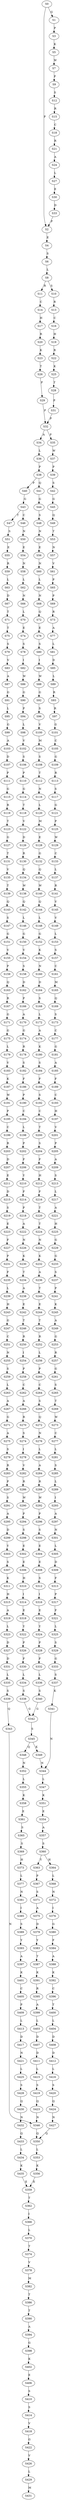 strict digraph  {
	S0 -> S1 [ label = G ];
	S0 -> S2 [ label = P ];
	S1 -> S3 [ label = P ];
	S2 -> S4 [ label = E ];
	S3 -> S5 [ label = K ];
	S4 -> S6 [ label = S ];
	S5 -> S7 [ label = W ];
	S6 -> S8 [ label = L ];
	S7 -> S9 [ label = P ];
	S8 -> S10 [ label = S ];
	S8 -> S11 [ label = R ];
	S9 -> S12 [ label = S ];
	S10 -> S13 [ label = R ];
	S11 -> S14 [ label = C ];
	S12 -> S15 [ label = R ];
	S13 -> S16 [ label = C ];
	S14 -> S17 [ label = H ];
	S15 -> S18 [ label = C ];
	S16 -> S19 [ label = H ];
	S17 -> S20 [ label = R ];
	S18 -> S21 [ label = R ];
	S19 -> S22 [ label = R ];
	S20 -> S23 [ label = K ];
	S21 -> S24 [ label = A ];
	S22 -> S25 [ label = K ];
	S23 -> S26 [ label = T ];
	S24 -> S27 [ label = L ];
	S25 -> S28 [ label = T ];
	S26 -> S29 [ label = P ];
	S27 -> S30 [ label = E ];
	S28 -> S31 [ label = P ];
	S29 -> S32 [ label = P ];
	S30 -> S33 [ label = D ];
	S31 -> S32 [ label = P ];
	S32 -> S34 [ label = A ];
	S32 -> S35 [ label = P ];
	S33 -> S2 [ label = P ];
	S34 -> S36 [ label = L ];
	S35 -> S37 [ label = W ];
	S36 -> S38 [ label = P ];
	S37 -> S39 [ label = P ];
	S38 -> S40 [ label = P ];
	S38 -> S41 [ label = Q ];
	S39 -> S42 [ label = S ];
	S40 -> S43 [ label = G ];
	S41 -> S44 [ label = G ];
	S42 -> S45 [ label = G ];
	S43 -> S46 [ label = C ];
	S43 -> S47 [ label = T ];
	S44 -> S48 [ label = S ];
	S45 -> S49 [ label = Q ];
	S46 -> S50 [ label = N ];
	S47 -> S51 [ label = S ];
	S48 -> S52 [ label = N ];
	S49 -> S53 [ label = T ];
	S50 -> S54 [ label = E ];
	S51 -> S55 [ label = E ];
	S52 -> S56 [ label = E ];
	S53 -> S57 [ label = N ];
	S54 -> S58 [ label = N ];
	S55 -> S59 [ label = R ];
	S56 -> S60 [ label = N ];
	S57 -> S61 [ label = V ];
	S58 -> S62 [ label = L ];
	S59 -> S63 [ label = L ];
	S60 -> S64 [ label = L ];
	S61 -> S65 [ label = P ];
	S62 -> S66 [ label = N ];
	S63 -> S67 [ label = D ];
	S64 -> S68 [ label = N ];
	S65 -> S69 [ label = P ];
	S66 -> S70 [ label = L ];
	S67 -> S71 [ label = T ];
	S68 -> S72 [ label = Q ];
	S69 -> S73 [ label = R ];
	S70 -> S74 [ label = E ];
	S71 -> S75 [ label = T ];
	S72 -> S76 [ label = E ];
	S73 -> S77 [ label = A ];
	S74 -> S78 [ label = S ];
	S75 -> S79 [ label = S ];
	S76 -> S80 [ label = S ];
	S77 -> S81 [ label = L ];
	S78 -> S82 [ label = I ];
	S79 -> S83 [ label = V ];
	S80 -> S84 [ label = I ];
	S81 -> S85 [ label = D ];
	S82 -> S86 [ label = W ];
	S83 -> S87 [ label = A ];
	S84 -> S88 [ label = W ];
	S85 -> S89 [ label = L ];
	S86 -> S90 [ label = G ];
	S87 -> S91 [ label = G ];
	S88 -> S92 [ label = G ];
	S89 -> S93 [ label = R ];
	S90 -> S94 [ label = P ];
	S91 -> S95 [ label = L ];
	S92 -> S96 [ label = S ];
	S93 -> S97 [ label = R ];
	S94 -> S98 [ label = L ];
	S95 -> S99 [ label = G ];
	S96 -> S100 [ label = V ];
	S97 -> S101 [ label = G ];
	S98 -> S102 [ label = V ];
	S99 -> S103 [ label = A ];
	S100 -> S104 [ label = M ];
	S101 -> S105 [ label = C ];
	S102 -> S106 [ label = S ];
	S103 -> S107 [ label = D ];
	S104 -> S108 [ label = S ];
	S105 -> S109 [ label = G ];
	S106 -> S110 [ label = P ];
	S107 -> S111 [ label = P ];
	S108 -> S112 [ label = T ];
	S109 -> S113 [ label = R ];
	S110 -> S114 [ label = G ];
	S111 -> S115 [ label = G ];
	S112 -> S116 [ label = N ];
	S113 -> S117 [ label = S ];
	S114 -> S118 [ label = T ];
	S115 -> S119 [ label = R ];
	S116 -> S120 [ label = L ];
	S117 -> S121 [ label = G ];
	S118 -> S122 [ label = V ];
	S119 -> S123 [ label = T ];
	S120 -> S124 [ label = M ];
	S121 -> S125 [ label = P ];
	S122 -> S126 [ label = D ];
	S123 -> S127 [ label = G ];
	S124 -> S128 [ label = E ];
	S125 -> S129 [ label = W ];
	S126 -> S130 [ label = R ];
	S127 -> S131 [ label = T ];
	S128 -> S132 [ label = G ];
	S129 -> S133 [ label = C ];
	S130 -> S134 [ label = Q ];
	S131 -> S135 [ label = V ];
	S132 -> S136 [ label = Q ];
	S133 -> S137 [ label = L ];
	S134 -> S138 [ label = W ];
	S135 -> S139 [ label = T ];
	S136 -> S140 [ label = W ];
	S137 -> S141 [ label = R ];
	S138 -> S142 [ label = Q ];
	S139 -> S143 [ label = Q ];
	S140 -> S144 [ label = Q ];
	S141 -> S145 [ label = V ];
	S142 -> S146 [ label = L ];
	S143 -> S147 [ label = S ];
	S144 -> S148 [ label = L ];
	S145 -> S149 [ label = V ];
	S146 -> S150 [ label = G ];
	S147 -> S151 [ label = G ];
	S148 -> S152 [ label = G ];
	S149 -> S153 [ label = L ];
	S150 -> S154 [ label = V ];
	S151 -> S155 [ label = V ];
	S152 -> S156 [ label = K ];
	S153 -> S157 [ label = S ];
	S154 -> S158 [ label = S ];
	S155 -> S159 [ label = P ];
	S156 -> S160 [ label = N ];
	S157 -> S161 [ label = C ];
	S158 -> S162 [ label = D ];
	S159 -> S163 [ label = Q ];
	S160 -> S164 [ label = D ];
	S161 -> S165 [ label = M ];
	S162 -> S166 [ label = P ];
	S163 -> S167 [ label = R ];
	S164 -> S168 [ label = S ];
	S165 -> S169 [ label = Q ];
	S166 -> S170 [ label = A ];
	S167 -> S171 [ label = G ];
	S168 -> S172 [ label = L ];
	S169 -> S173 [ label = S ];
	S170 -> S174 [ label = G ];
	S171 -> S175 [ label = G ];
	S172 -> S176 [ label = A ];
	S173 -> S177 [ label = C ];
	S174 -> S178 [ label = R ];
	S175 -> S179 [ label = L ];
	S176 -> S180 [ label = K ];
	S177 -> S181 [ label = G ];
	S178 -> S182 [ label = S ];
	S179 -> S183 [ label = V ];
	S180 -> S184 [ label = S ];
	S181 -> S185 [ label = A ];
	S182 -> S186 [ label = F ];
	S183 -> S187 [ label = K ];
	S184 -> S188 [ label = F ];
	S185 -> S189 [ label = F ];
	S186 -> S190 [ label = P ];
	S187 -> S191 [ label = W ];
	S188 -> S192 [ label = S ];
	S189 -> S193 [ label = C ];
	S190 -> S194 [ label = C ];
	S191 -> S195 [ label = P ];
	S192 -> S196 [ label = C ];
	S193 -> S197 [ label = H ];
	S194 -> S198 [ label = L ];
	S195 -> S199 [ label = C ];
	S196 -> S200 [ label = T ];
	S197 -> S201 [ label = V ];
	S198 -> S202 [ label = P ];
	S199 -> S203 [ label = R ];
	S200 -> S204 [ label = S ];
	S201 -> S205 [ label = P ];
	S202 -> S206 [ label = F ];
	S203 -> S207 [ label = D ];
	S204 -> S208 [ label = F ];
	S205 -> S209 [ label = A ];
	S206 -> S210 [ label = Y ];
	S207 -> S211 [ label = E ];
	S208 -> S212 [ label = H ];
	S209 -> S213 [ label = S ];
	S210 -> S214 [ label = F ];
	S211 -> S215 [ label = D ];
	S212 -> S216 [ label = F ];
	S213 -> S217 [ label = L ];
	S214 -> S218 [ label = P ];
	S215 -> S219 [ label = S ];
	S216 -> S220 [ label = T ];
	S217 -> S221 [ label = A ];
	S218 -> S222 [ label = A ];
	S219 -> S223 [ label = E ];
	S220 -> S224 [ label = T ];
	S221 -> S225 [ label = H ];
	S222 -> S226 [ label = N ];
	S223 -> S227 [ label = F ];
	S224 -> S228 [ label = N ];
	S225 -> S229 [ label = G ];
	S226 -> S230 [ label = K ];
	S227 -> S231 [ label = P ];
	S228 -> S232 [ label = K ];
	S229 -> S233 [ label = G ];
	S230 -> S234 [ label = T ];
	S231 -> S235 [ label = F ];
	S232 -> S236 [ label = A ];
	S233 -> S237 [ label = S ];
	S234 -> S238 [ label = A ];
	S235 -> S239 [ label = L ];
	S236 -> S240 [ label = T ];
	S237 -> S241 [ label = P ];
	S238 -> S242 [ label = E ];
	S239 -> S243 [ label = H ];
	S240 -> S244 [ label = E ];
	S241 -> S245 [ label = K ];
	S242 -> S246 [ label = T ];
	S243 -> S247 [ label = G ];
	S244 -> S248 [ label = T ];
	S245 -> S249 [ label = A ];
	S246 -> S250 [ label = R ];
	S247 -> S251 [ label = C ];
	S248 -> S252 [ label = R ];
	S249 -> S253 [ label = G ];
	S250 -> S254 [ label = I ];
	S251 -> S255 [ label = N ];
	S252 -> S256 [ label = L ];
	S253 -> S257 [ label = R ];
	S254 -> S258 [ label = P ];
	S255 -> S259 [ label = S ];
	S256 -> S260 [ label = P ];
	S257 -> S261 [ label = G ];
	S258 -> S262 [ label = C ];
	S259 -> S263 [ label = L ];
	S260 -> S264 [ label = C ];
	S261 -> S265 [ label = S ];
	S262 -> S266 [ label = A ];
	S263 -> S267 [ label = A ];
	S264 -> S268 [ label = S ];
	S265 -> S269 [ label = T ];
	S266 -> S270 [ label = R ];
	S267 -> S271 [ label = G ];
	S268 -> S272 [ label = Q ];
	S269 -> S273 [ label = W ];
	S270 -> S274 [ label = S ];
	S271 -> S275 [ label = A ];
	S272 -> S276 [ label = N ];
	S273 -> S277 [ label = C ];
	S274 -> S278 [ label = I ];
	S275 -> S279 [ label = S ];
	S276 -> S280 [ label = L ];
	S277 -> S281 [ label = L ];
	S278 -> S282 [ label = V ];
	S279 -> S283 [ label = R ];
	S280 -> S284 [ label = A ];
	S281 -> S285 [ label = S ];
	S282 -> S286 [ label = R ];
	S283 -> S287 [ label = P ];
	S284 -> S288 [ label = R ];
	S285 -> S289 [ label = L ];
	S286 -> S290 [ label = W ];
	S287 -> S291 [ label = S ];
	S288 -> S292 [ label = W ];
	S289 -> S293 [ label = I ];
	S290 -> S294 [ label = P ];
	S291 -> S295 [ label = A ];
	S292 -> S296 [ label = P ];
	S293 -> S297 [ label = A ];
	S294 -> S298 [ label = S ];
	S295 -> S299 [ label = D ];
	S296 -> S300 [ label = S ];
	S297 -> S301 [ label = N ];
	S298 -> S302 [ label = E ];
	S299 -> S303 [ label = Y ];
	S300 -> S304 [ label = E ];
	S301 -> S305 [ label = L ];
	S302 -> S306 [ label = E ];
	S303 -> S307 [ label = S ];
	S304 -> S308 [ label = E ];
	S305 -> S309 [ label = D ];
	S306 -> S310 [ label = H ];
	S307 -> S311 [ label = K ];
	S308 -> S312 [ label = S ];
	S309 -> S313 [ label = F ];
	S310 -> S314 [ label = I ];
	S311 -> S315 [ label = H ];
	S312 -> S316 [ label = I ];
	S313 -> S317 [ label = P ];
	S314 -> S318 [ label = E ];
	S315 -> S319 [ label = A ];
	S316 -> S320 [ label = E ];
	S317 -> S321 [ label = F ];
	S318 -> S322 [ label = Y ];
	S319 -> S323 [ label = L ];
	S320 -> S324 [ label = Y ];
	S321 -> S325 [ label = L ];
	S322 -> S326 [ label = P ];
	S323 -> S327 [ label = D ];
	S324 -> S328 [ label = P ];
	S325 -> S329 [ label = S ];
	S326 -> S330 [ label = F ];
	S327 -> S331 [ label = D ];
	S328 -> S332 [ label = F ];
	S329 -> S333 [ label = G ];
	S330 -> S334 [ label = L ];
	S331 -> S335 [ label = L ];
	S332 -> S336 [ label = L ];
	S333 -> S337 [ label = S ];
	S334 -> S338 [ label = S ];
	S335 -> S339 [ label = S ];
	S336 -> S340 [ label = S ];
	S337 -> S341 [ label = K ];
	S338 -> S342 [ label = G ];
	S339 -> S343 [ label = Q ];
	S340 -> S342 [ label = G ];
	S341 -> S344 [ label = N ];
	S342 -> S345 [ label = S ];
	S343 -> S346 [ label = N ];
	S344 -> S347 [ label = L ];
	S345 -> S348 [ label = Q ];
	S345 -> S349 [ label = K ];
	S346 -> S350 [ label = Q ];
	S347 -> S351 [ label = K ];
	S348 -> S352 [ label = N ];
	S349 -> S344 [ label = N ];
	S350 -> S353 [ label = L ];
	S351 -> S354 [ label = E ];
	S352 -> S355 [ label = L ];
	S353 -> S356 [ label = K ];
	S354 -> S357 [ label = A ];
	S355 -> S358 [ label = K ];
	S356 -> S359 [ label = E ];
	S357 -> S360 [ label = S ];
	S358 -> S361 [ label = E ];
	S359 -> S362 [ label = T ];
	S360 -> S363 [ label = Y ];
	S360 -> S364 [ label = H ];
	S361 -> S365 [ label = S ];
	S362 -> S366 [ label = I ];
	S363 -> S367 [ label = P ];
	S364 -> S368 [ label = L ];
	S365 -> S369 [ label = S ];
	S366 -> S370 [ label = L ];
	S367 -> S371 [ label = S ];
	S368 -> S372 [ label = N ];
	S369 -> S373 [ label = H ];
	S370 -> S374 [ label = T ];
	S371 -> S375 [ label = A ];
	S372 -> S376 [ label = I ];
	S373 -> S377 [ label = L ];
	S374 -> S378 [ label = V ];
	S375 -> S379 [ label = D ];
	S376 -> S380 [ label = G ];
	S377 -> S381 [ label = N ];
	S378 -> S382 [ label = M ];
	S379 -> S383 [ label = Y ];
	S380 -> S384 [ label = F ];
	S381 -> S385 [ label = I ];
	S382 -> S386 [ label = T ];
	S383 -> S387 [ label = T ];
	S384 -> S388 [ label = A ];
	S385 -> S389 [ label = S ];
	S386 -> S390 [ label = T ];
	S387 -> S391 [ label = K ];
	S388 -> S392 [ label = K ];
	S389 -> S393 [ label = Y ];
	S390 -> S394 [ label = A ];
	S391 -> S395 [ label = R ];
	S392 -> S396 [ label = C ];
	S393 -> S397 [ label = A ];
	S394 -> S398 [ label = G ];
	S395 -> S399 [ label = A ];
	S396 -> S400 [ label = T ];
	S397 -> S401 [ label = K ];
	S398 -> S402 [ label = K ];
	S399 -> S403 [ label = L ];
	S400 -> S404 [ label = L ];
	S401 -> S405 [ label = C ];
	S402 -> S406 [ label = E ];
	S403 -> S407 [ label = D ];
	S404 -> S408 [ label = D ];
	S405 -> S409 [ label = P ];
	S406 -> S410 [ label = S ];
	S407 -> S411 [ label = D ];
	S408 -> S412 [ label = D ];
	S409 -> S413 [ label = L ];
	S410 -> S414 [ label = S ];
	S411 -> S415 [ label = L ];
	S412 -> S416 [ label = L ];
	S413 -> S417 [ label = D ];
	S414 -> S418 [ label = V ];
	S415 -> S419 [ label = S ];
	S416 -> S420 [ label = S ];
	S417 -> S421 [ label = N ];
	S418 -> S422 [ label = G ];
	S419 -> S423 [ label = Q ];
	S420 -> S424 [ label = Q ];
	S421 -> S425 [ label = L ];
	S422 -> S426 [ label = V ];
	S423 -> S346 [ label = N ];
	S424 -> S427 [ label = N ];
	S425 -> S428 [ label = S ];
	S426 -> S429 [ label = L ];
	S427 -> S350 [ label = Q ];
	S428 -> S430 [ label = Q ];
	S429 -> S431 [ label = M ];
	S430 -> S432 [ label = N ];
	S432 -> S433 [ label = Q ];
	S433 -> S434 [ label = L ];
	S434 -> S435 [ label = K ];
	S435 -> S359 [ label = E ];
}
